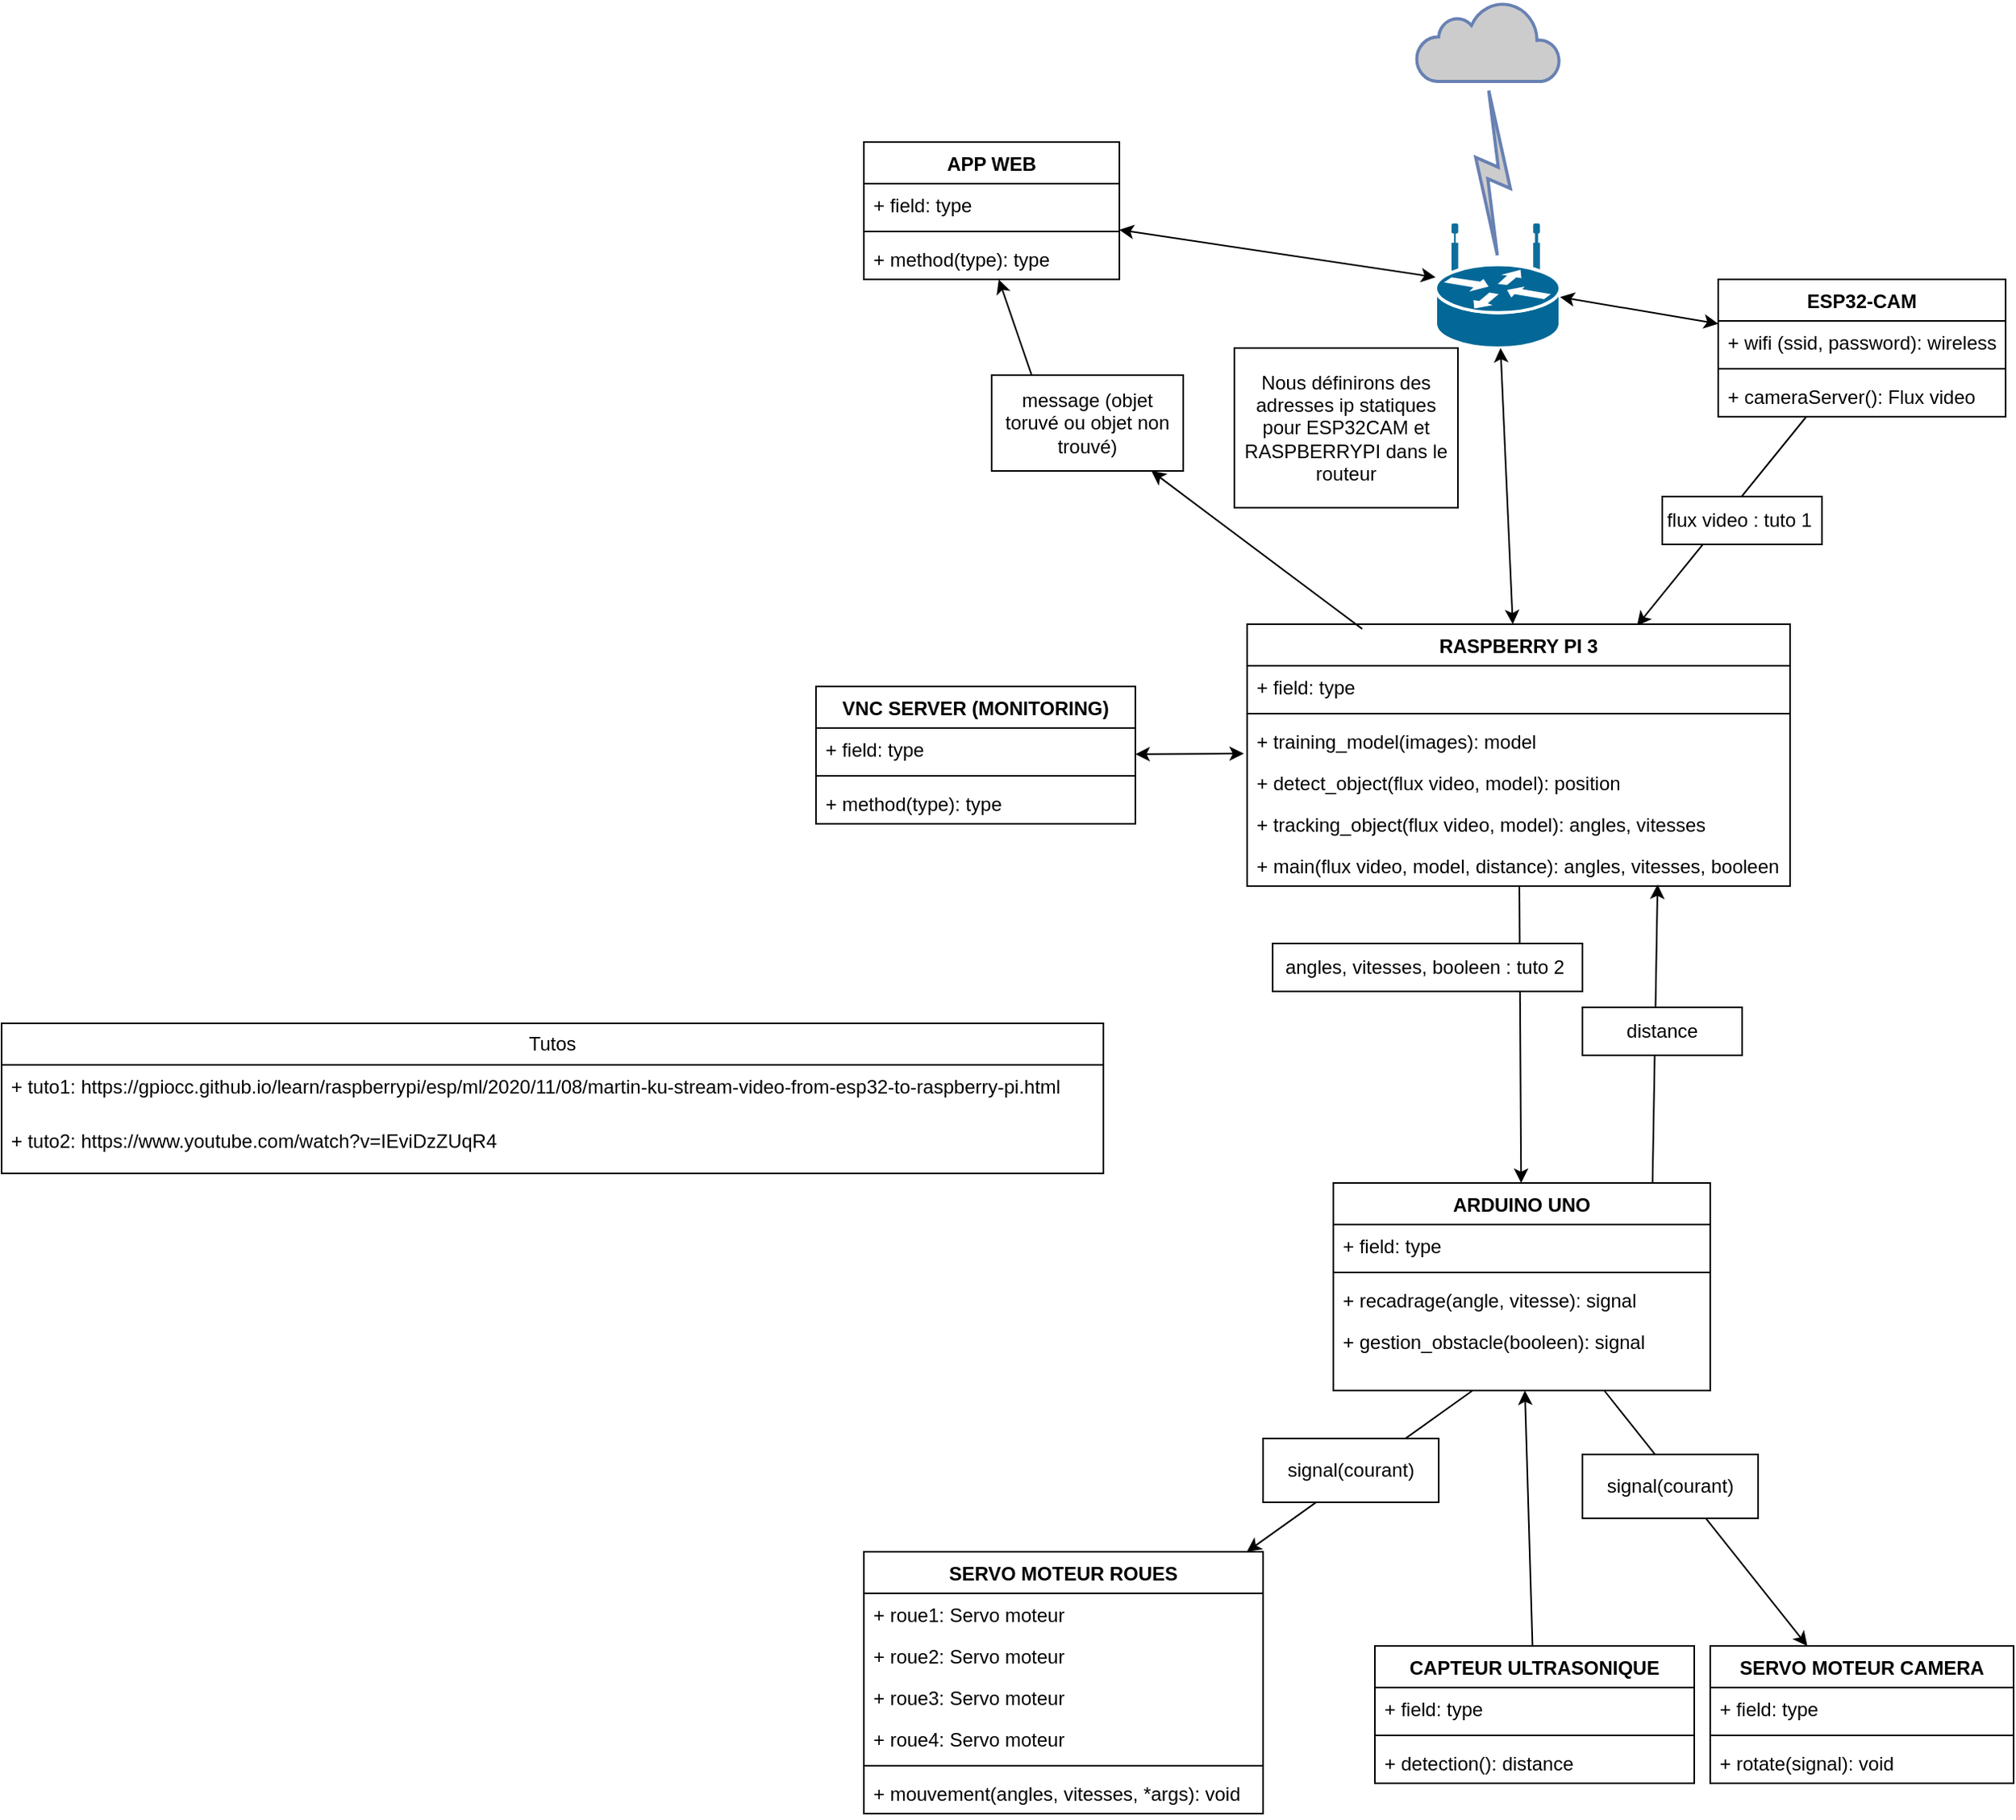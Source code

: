 <mxfile version="24.8.6">
  <diagram name="Page-1" id="rz8NLe0220L3IlLG8fcn">
    <mxGraphModel dx="2191" dy="759" grid="1" gridSize="10" guides="1" tooltips="1" connect="1" arrows="1" fold="1" page="1" pageScale="1" pageWidth="827" pageHeight="1169" math="0" shadow="0">
      <root>
        <mxCell id="0" />
        <mxCell id="1" parent="0" />
        <mxCell id="2tXpgTS_I3I5jOavB6g7-10" value="" style="endArrow=classic;html=1;rounded=0;entryX=0.718;entryY=0.006;entryDx=0;entryDy=0;entryPerimeter=0;" edge="1" parent="1" source="2tXpgTS_I3I5jOavB6g7-16" target="2tXpgTS_I3I5jOavB6g7-12">
          <mxGeometry width="50" height="50" relative="1" as="geometry">
            <mxPoint x="390.204" y="170" as="sourcePoint" />
            <mxPoint x="397.778" y="300" as="targetPoint" />
          </mxGeometry>
        </mxCell>
        <mxCell id="2tXpgTS_I3I5jOavB6g7-11" value="flux video : tuto 1&amp;nbsp;" style="rounded=0;whiteSpace=wrap;html=1;" vertex="1" parent="1">
          <mxGeometry x="590" y="330" width="100" height="30" as="geometry" />
        </mxCell>
        <mxCell id="2tXpgTS_I3I5jOavB6g7-12" value="RASPBERRY PI 3" style="swimlane;fontStyle=1;align=center;verticalAlign=top;childLayout=stackLayout;horizontal=1;startSize=26;horizontalStack=0;resizeParent=1;resizeParentMax=0;resizeLast=0;collapsible=1;marginBottom=0;whiteSpace=wrap;html=1;" vertex="1" parent="1">
          <mxGeometry x="330" y="410" width="340" height="164" as="geometry" />
        </mxCell>
        <mxCell id="2tXpgTS_I3I5jOavB6g7-13" value="+ field: type" style="text;strokeColor=none;fillColor=none;align=left;verticalAlign=top;spacingLeft=4;spacingRight=4;overflow=hidden;rotatable=0;points=[[0,0.5],[1,0.5]];portConstraint=eastwest;whiteSpace=wrap;html=1;" vertex="1" parent="2tXpgTS_I3I5jOavB6g7-12">
          <mxGeometry y="26" width="340" height="26" as="geometry" />
        </mxCell>
        <mxCell id="2tXpgTS_I3I5jOavB6g7-14" value="" style="line;strokeWidth=1;fillColor=none;align=left;verticalAlign=middle;spacingTop=-1;spacingLeft=3;spacingRight=3;rotatable=0;labelPosition=right;points=[];portConstraint=eastwest;strokeColor=inherit;" vertex="1" parent="2tXpgTS_I3I5jOavB6g7-12">
          <mxGeometry y="52" width="340" height="8" as="geometry" />
        </mxCell>
        <mxCell id="2tXpgTS_I3I5jOavB6g7-15" value="+ training_model(images): model" style="text;strokeColor=none;fillColor=none;align=left;verticalAlign=top;spacingLeft=4;spacingRight=4;overflow=hidden;rotatable=0;points=[[0,0.5],[1,0.5]];portConstraint=eastwest;whiteSpace=wrap;html=1;" vertex="1" parent="2tXpgTS_I3I5jOavB6g7-12">
          <mxGeometry y="60" width="340" height="26" as="geometry" />
        </mxCell>
        <mxCell id="2tXpgTS_I3I5jOavB6g7-30" value="+ detect_object(flux video, model): position" style="text;strokeColor=none;fillColor=none;align=left;verticalAlign=top;spacingLeft=4;spacingRight=4;overflow=hidden;rotatable=0;points=[[0,0.5],[1,0.5]];portConstraint=eastwest;whiteSpace=wrap;html=1;" vertex="1" parent="2tXpgTS_I3I5jOavB6g7-12">
          <mxGeometry y="86" width="340" height="26" as="geometry" />
        </mxCell>
        <mxCell id="2tXpgTS_I3I5jOavB6g7-31" value="+ tracking_object(flux video, model): angles, vitesses" style="text;strokeColor=none;fillColor=none;align=left;verticalAlign=top;spacingLeft=4;spacingRight=4;overflow=hidden;rotatable=0;points=[[0,0.5],[1,0.5]];portConstraint=eastwest;whiteSpace=wrap;html=1;" vertex="1" parent="2tXpgTS_I3I5jOavB6g7-12">
          <mxGeometry y="112" width="340" height="26" as="geometry" />
        </mxCell>
        <mxCell id="2tXpgTS_I3I5jOavB6g7-32" value="+ main(flux video, model, distance): angles, vitesses, booleen" style="text;strokeColor=none;fillColor=none;align=left;verticalAlign=top;spacingLeft=4;spacingRight=4;overflow=hidden;rotatable=0;points=[[0,0.5],[1,0.5]];portConstraint=eastwest;whiteSpace=wrap;html=1;" vertex="1" parent="2tXpgTS_I3I5jOavB6g7-12">
          <mxGeometry y="138" width="340" height="26" as="geometry" />
        </mxCell>
        <mxCell id="2tXpgTS_I3I5jOavB6g7-16" value="ESP32-CAM" style="swimlane;fontStyle=1;align=center;verticalAlign=top;childLayout=stackLayout;horizontal=1;startSize=26;horizontalStack=0;resizeParent=1;resizeParentMax=0;resizeLast=0;collapsible=1;marginBottom=0;whiteSpace=wrap;html=1;" vertex="1" parent="1">
          <mxGeometry x="625" y="194" width="180" height="86" as="geometry" />
        </mxCell>
        <mxCell id="2tXpgTS_I3I5jOavB6g7-17" value="+ wifi (ssid, password): wireless" style="text;strokeColor=none;fillColor=none;align=left;verticalAlign=top;spacingLeft=4;spacingRight=4;overflow=hidden;rotatable=0;points=[[0,0.5],[1,0.5]];portConstraint=eastwest;whiteSpace=wrap;html=1;" vertex="1" parent="2tXpgTS_I3I5jOavB6g7-16">
          <mxGeometry y="26" width="180" height="26" as="geometry" />
        </mxCell>
        <mxCell id="2tXpgTS_I3I5jOavB6g7-18" value="" style="line;strokeWidth=1;fillColor=none;align=left;verticalAlign=middle;spacingTop=-1;spacingLeft=3;spacingRight=3;rotatable=0;labelPosition=right;points=[];portConstraint=eastwest;strokeColor=inherit;" vertex="1" parent="2tXpgTS_I3I5jOavB6g7-16">
          <mxGeometry y="52" width="180" height="8" as="geometry" />
        </mxCell>
        <mxCell id="2tXpgTS_I3I5jOavB6g7-19" value="+ cameraServer(): Flux video" style="text;strokeColor=none;fillColor=none;align=left;verticalAlign=top;spacingLeft=4;spacingRight=4;overflow=hidden;rotatable=0;points=[[0,0.5],[1,0.5]];portConstraint=eastwest;whiteSpace=wrap;html=1;" vertex="1" parent="2tXpgTS_I3I5jOavB6g7-16">
          <mxGeometry y="60" width="180" height="26" as="geometry" />
        </mxCell>
        <mxCell id="2tXpgTS_I3I5jOavB6g7-20" value="APP WEB" style="swimlane;fontStyle=1;align=center;verticalAlign=top;childLayout=stackLayout;horizontal=1;startSize=26;horizontalStack=0;resizeParent=1;resizeParentMax=0;resizeLast=0;collapsible=1;marginBottom=0;whiteSpace=wrap;html=1;" vertex="1" parent="1">
          <mxGeometry x="90" y="108" width="160" height="86" as="geometry" />
        </mxCell>
        <mxCell id="2tXpgTS_I3I5jOavB6g7-21" value="+ field: type" style="text;strokeColor=none;fillColor=none;align=left;verticalAlign=top;spacingLeft=4;spacingRight=4;overflow=hidden;rotatable=0;points=[[0,0.5],[1,0.5]];portConstraint=eastwest;whiteSpace=wrap;html=1;" vertex="1" parent="2tXpgTS_I3I5jOavB6g7-20">
          <mxGeometry y="26" width="160" height="26" as="geometry" />
        </mxCell>
        <mxCell id="2tXpgTS_I3I5jOavB6g7-22" value="" style="line;strokeWidth=1;fillColor=none;align=left;verticalAlign=middle;spacingTop=-1;spacingLeft=3;spacingRight=3;rotatable=0;labelPosition=right;points=[];portConstraint=eastwest;strokeColor=inherit;" vertex="1" parent="2tXpgTS_I3I5jOavB6g7-20">
          <mxGeometry y="52" width="160" height="8" as="geometry" />
        </mxCell>
        <mxCell id="2tXpgTS_I3I5jOavB6g7-23" value="+ method(type): type" style="text;strokeColor=none;fillColor=none;align=left;verticalAlign=top;spacingLeft=4;spacingRight=4;overflow=hidden;rotatable=0;points=[[0,0.5],[1,0.5]];portConstraint=eastwest;whiteSpace=wrap;html=1;" vertex="1" parent="2tXpgTS_I3I5jOavB6g7-20">
          <mxGeometry y="60" width="160" height="26" as="geometry" />
        </mxCell>
        <mxCell id="2tXpgTS_I3I5jOavB6g7-24" value="" style="shape=mxgraph.cisco.routers.wireless_router;sketch=0;html=1;pointerEvents=1;dashed=0;fillColor=#036897;strokeColor=#ffffff;strokeWidth=2;verticalLabelPosition=bottom;verticalAlign=top;align=center;outlineConnect=0;" vertex="1" parent="1">
          <mxGeometry x="448" y="160" width="78" height="77" as="geometry" />
        </mxCell>
        <mxCell id="2tXpgTS_I3I5jOavB6g7-26" value="" style="endArrow=classic;startArrow=classic;html=1;rounded=0;" edge="1" parent="1" source="2tXpgTS_I3I5jOavB6g7-20" target="2tXpgTS_I3I5jOavB6g7-24">
          <mxGeometry width="50" height="50" relative="1" as="geometry">
            <mxPoint x="390" y="420" as="sourcePoint" />
            <mxPoint x="440" y="370" as="targetPoint" />
          </mxGeometry>
        </mxCell>
        <mxCell id="2tXpgTS_I3I5jOavB6g7-27" value="" style="endArrow=classic;startArrow=classic;html=1;rounded=0;" edge="1" parent="1" source="2tXpgTS_I3I5jOavB6g7-12" target="2tXpgTS_I3I5jOavB6g7-24">
          <mxGeometry width="50" height="50" relative="1" as="geometry">
            <mxPoint x="390" y="420" as="sourcePoint" />
            <mxPoint x="420" y="320" as="targetPoint" />
          </mxGeometry>
        </mxCell>
        <mxCell id="2tXpgTS_I3I5jOavB6g7-28" value="" style="endArrow=classic;startArrow=classic;html=1;rounded=0;" edge="1" parent="1" source="2tXpgTS_I3I5jOavB6g7-16" target="2tXpgTS_I3I5jOavB6g7-24">
          <mxGeometry width="50" height="50" relative="1" as="geometry">
            <mxPoint x="390" y="420" as="sourcePoint" />
            <mxPoint x="440" y="370" as="targetPoint" />
          </mxGeometry>
        </mxCell>
        <mxCell id="2tXpgTS_I3I5jOavB6g7-29" value="Nous définirons des adresses ip statiques pour ESP32CAM et RASPBERRYPI dans le routeur" style="rounded=0;whiteSpace=wrap;html=1;" vertex="1" parent="1">
          <mxGeometry x="322" y="237" width="140" height="100" as="geometry" />
        </mxCell>
        <mxCell id="2tXpgTS_I3I5jOavB6g7-33" value="" style="html=1;outlineConnect=0;fillColor=#CCCCCC;strokeColor=#6881B3;gradientColor=none;gradientDirection=north;strokeWidth=2;shape=mxgraph.networks.cloud;fontColor=#ffffff;" vertex="1" parent="1">
          <mxGeometry x="436" y="20" width="90" height="50" as="geometry" />
        </mxCell>
        <mxCell id="2tXpgTS_I3I5jOavB6g7-35" value="" style="html=1;outlineConnect=0;fillColor=#CCCCCC;strokeColor=#6881B3;gradientColor=none;gradientDirection=north;strokeWidth=2;shape=mxgraph.networks.comm_link_edge;html=1;rounded=0;entryX=0.5;entryY=1;entryDx=0;entryDy=0;entryPerimeter=0;exitX=0.5;exitY=0.32;exitDx=0;exitDy=0;exitPerimeter=0;" edge="1" parent="1" source="2tXpgTS_I3I5jOavB6g7-24" target="2tXpgTS_I3I5jOavB6g7-33">
          <mxGeometry width="100" height="100" relative="1" as="geometry">
            <mxPoint x="268" y="190" as="sourcePoint" />
            <mxPoint x="368" y="90" as="targetPoint" />
          </mxGeometry>
        </mxCell>
        <mxCell id="2tXpgTS_I3I5jOavB6g7-40" value="ARDUINO UNO" style="swimlane;fontStyle=1;align=center;verticalAlign=top;childLayout=stackLayout;horizontal=1;startSize=26;horizontalStack=0;resizeParent=1;resizeParentMax=0;resizeLast=0;collapsible=1;marginBottom=0;whiteSpace=wrap;html=1;" vertex="1" parent="1">
          <mxGeometry x="384" y="760" width="236" height="130" as="geometry" />
        </mxCell>
        <mxCell id="2tXpgTS_I3I5jOavB6g7-41" value="+ field: type" style="text;strokeColor=none;fillColor=none;align=left;verticalAlign=top;spacingLeft=4;spacingRight=4;overflow=hidden;rotatable=0;points=[[0,0.5],[1,0.5]];portConstraint=eastwest;whiteSpace=wrap;html=1;" vertex="1" parent="2tXpgTS_I3I5jOavB6g7-40">
          <mxGeometry y="26" width="236" height="26" as="geometry" />
        </mxCell>
        <mxCell id="2tXpgTS_I3I5jOavB6g7-42" value="" style="line;strokeWidth=1;fillColor=none;align=left;verticalAlign=middle;spacingTop=-1;spacingLeft=3;spacingRight=3;rotatable=0;labelPosition=right;points=[];portConstraint=eastwest;strokeColor=inherit;" vertex="1" parent="2tXpgTS_I3I5jOavB6g7-40">
          <mxGeometry y="52" width="236" height="8" as="geometry" />
        </mxCell>
        <mxCell id="2tXpgTS_I3I5jOavB6g7-43" value="+ recadrage(angle, vitesse): signal" style="text;strokeColor=none;fillColor=none;align=left;verticalAlign=top;spacingLeft=4;spacingRight=4;overflow=hidden;rotatable=0;points=[[0,0.5],[1,0.5]];portConstraint=eastwest;whiteSpace=wrap;html=1;" vertex="1" parent="2tXpgTS_I3I5jOavB6g7-40">
          <mxGeometry y="60" width="236" height="26" as="geometry" />
        </mxCell>
        <mxCell id="2tXpgTS_I3I5jOavB6g7-66" value="+ gestion_obstacle(booleen): signal" style="text;strokeColor=none;fillColor=none;align=left;verticalAlign=top;spacingLeft=4;spacingRight=4;overflow=hidden;rotatable=0;points=[[0,0.5],[1,0.5]];portConstraint=eastwest;whiteSpace=wrap;html=1;" vertex="1" parent="2tXpgTS_I3I5jOavB6g7-40">
          <mxGeometry y="86" width="236" height="44" as="geometry" />
        </mxCell>
        <mxCell id="2tXpgTS_I3I5jOavB6g7-44" value="SERVO MOTEUR CAMERA" style="swimlane;fontStyle=1;align=center;verticalAlign=top;childLayout=stackLayout;horizontal=1;startSize=26;horizontalStack=0;resizeParent=1;resizeParentMax=0;resizeLast=0;collapsible=1;marginBottom=0;whiteSpace=wrap;html=1;" vertex="1" parent="1">
          <mxGeometry x="620" y="1050" width="190" height="86" as="geometry" />
        </mxCell>
        <mxCell id="2tXpgTS_I3I5jOavB6g7-45" value="+ field: type" style="text;strokeColor=none;fillColor=none;align=left;verticalAlign=top;spacingLeft=4;spacingRight=4;overflow=hidden;rotatable=0;points=[[0,0.5],[1,0.5]];portConstraint=eastwest;whiteSpace=wrap;html=1;" vertex="1" parent="2tXpgTS_I3I5jOavB6g7-44">
          <mxGeometry y="26" width="190" height="26" as="geometry" />
        </mxCell>
        <mxCell id="2tXpgTS_I3I5jOavB6g7-46" value="" style="line;strokeWidth=1;fillColor=none;align=left;verticalAlign=middle;spacingTop=-1;spacingLeft=3;spacingRight=3;rotatable=0;labelPosition=right;points=[];portConstraint=eastwest;strokeColor=inherit;" vertex="1" parent="2tXpgTS_I3I5jOavB6g7-44">
          <mxGeometry y="52" width="190" height="8" as="geometry" />
        </mxCell>
        <mxCell id="2tXpgTS_I3I5jOavB6g7-47" value="+ rotate(signal): void" style="text;strokeColor=none;fillColor=none;align=left;verticalAlign=top;spacingLeft=4;spacingRight=4;overflow=hidden;rotatable=0;points=[[0,0.5],[1,0.5]];portConstraint=eastwest;whiteSpace=wrap;html=1;" vertex="1" parent="2tXpgTS_I3I5jOavB6g7-44">
          <mxGeometry y="60" width="190" height="26" as="geometry" />
        </mxCell>
        <mxCell id="2tXpgTS_I3I5jOavB6g7-48" value="SERVO MOTEUR ROUES" style="swimlane;fontStyle=1;align=center;verticalAlign=top;childLayout=stackLayout;horizontal=1;startSize=26;horizontalStack=0;resizeParent=1;resizeParentMax=0;resizeLast=0;collapsible=1;marginBottom=0;whiteSpace=wrap;html=1;" vertex="1" parent="1">
          <mxGeometry x="90" y="991" width="250" height="164" as="geometry" />
        </mxCell>
        <mxCell id="2tXpgTS_I3I5jOavB6g7-49" value="+ roue1: Servo moteur" style="text;strokeColor=none;fillColor=none;align=left;verticalAlign=top;spacingLeft=4;spacingRight=4;overflow=hidden;rotatable=0;points=[[0,0.5],[1,0.5]];portConstraint=eastwest;whiteSpace=wrap;html=1;" vertex="1" parent="2tXpgTS_I3I5jOavB6g7-48">
          <mxGeometry y="26" width="250" height="26" as="geometry" />
        </mxCell>
        <mxCell id="2tXpgTS_I3I5jOavB6g7-53" value="+ roue2: Servo moteur" style="text;strokeColor=none;fillColor=none;align=left;verticalAlign=top;spacingLeft=4;spacingRight=4;overflow=hidden;rotatable=0;points=[[0,0.5],[1,0.5]];portConstraint=eastwest;whiteSpace=wrap;html=1;" vertex="1" parent="2tXpgTS_I3I5jOavB6g7-48">
          <mxGeometry y="52" width="250" height="26" as="geometry" />
        </mxCell>
        <mxCell id="2tXpgTS_I3I5jOavB6g7-54" value="+ roue3: Servo moteur" style="text;strokeColor=none;fillColor=none;align=left;verticalAlign=top;spacingLeft=4;spacingRight=4;overflow=hidden;rotatable=0;points=[[0,0.5],[1,0.5]];portConstraint=eastwest;whiteSpace=wrap;html=1;" vertex="1" parent="2tXpgTS_I3I5jOavB6g7-48">
          <mxGeometry y="78" width="250" height="26" as="geometry" />
        </mxCell>
        <mxCell id="2tXpgTS_I3I5jOavB6g7-52" value="+ roue4: Servo moteur" style="text;strokeColor=none;fillColor=none;align=left;verticalAlign=top;spacingLeft=4;spacingRight=4;overflow=hidden;rotatable=0;points=[[0,0.5],[1,0.5]];portConstraint=eastwest;whiteSpace=wrap;html=1;" vertex="1" parent="2tXpgTS_I3I5jOavB6g7-48">
          <mxGeometry y="104" width="250" height="26" as="geometry" />
        </mxCell>
        <mxCell id="2tXpgTS_I3I5jOavB6g7-50" value="" style="line;strokeWidth=1;fillColor=none;align=left;verticalAlign=middle;spacingTop=-1;spacingLeft=3;spacingRight=3;rotatable=0;labelPosition=right;points=[];portConstraint=eastwest;strokeColor=inherit;" vertex="1" parent="2tXpgTS_I3I5jOavB6g7-48">
          <mxGeometry y="130" width="250" height="8" as="geometry" />
        </mxCell>
        <mxCell id="2tXpgTS_I3I5jOavB6g7-51" value="+ mouvement(angles, vitesses, *args): void" style="text;strokeColor=none;fillColor=none;align=left;verticalAlign=top;spacingLeft=4;spacingRight=4;overflow=hidden;rotatable=0;points=[[0,0.5],[1,0.5]];portConstraint=eastwest;whiteSpace=wrap;html=1;" vertex="1" parent="2tXpgTS_I3I5jOavB6g7-48">
          <mxGeometry y="138" width="250" height="26" as="geometry" />
        </mxCell>
        <mxCell id="2tXpgTS_I3I5jOavB6g7-55" value="" style="endArrow=classic;html=1;rounded=0;" edge="1" parent="1" source="2tXpgTS_I3I5jOavB6g7-12" target="2tXpgTS_I3I5jOavB6g7-40">
          <mxGeometry width="50" height="50" relative="1" as="geometry">
            <mxPoint x="420" y="430" as="sourcePoint" />
            <mxPoint x="470" y="380" as="targetPoint" />
          </mxGeometry>
        </mxCell>
        <mxCell id="2tXpgTS_I3I5jOavB6g7-56" value="angles, vitesses, booleen : tuto 2&amp;nbsp;" style="rounded=0;whiteSpace=wrap;html=1;" vertex="1" parent="1">
          <mxGeometry x="346" y="610" width="194" height="30" as="geometry" />
        </mxCell>
        <mxCell id="2tXpgTS_I3I5jOavB6g7-57" value="" style="endArrow=classic;html=1;rounded=0;" edge="1" parent="1" source="2tXpgTS_I3I5jOavB6g7-40" target="2tXpgTS_I3I5jOavB6g7-44">
          <mxGeometry width="50" height="50" relative="1" as="geometry">
            <mxPoint x="420" y="430" as="sourcePoint" />
            <mxPoint x="470" y="380" as="targetPoint" />
          </mxGeometry>
        </mxCell>
        <mxCell id="2tXpgTS_I3I5jOavB6g7-58" value="" style="endArrow=classic;html=1;rounded=0;" edge="1" parent="1" source="2tXpgTS_I3I5jOavB6g7-66" target="2tXpgTS_I3I5jOavB6g7-48">
          <mxGeometry width="50" height="50" relative="1" as="geometry">
            <mxPoint x="420" y="430" as="sourcePoint" />
            <mxPoint x="470" y="380" as="targetPoint" />
          </mxGeometry>
        </mxCell>
        <mxCell id="2tXpgTS_I3I5jOavB6g7-59" value="CAPTEUR ULTRASONIQUE" style="swimlane;fontStyle=1;align=center;verticalAlign=top;childLayout=stackLayout;horizontal=1;startSize=26;horizontalStack=0;resizeParent=1;resizeParentMax=0;resizeLast=0;collapsible=1;marginBottom=0;whiteSpace=wrap;html=1;" vertex="1" parent="1">
          <mxGeometry x="410" y="1050" width="200" height="86" as="geometry" />
        </mxCell>
        <mxCell id="2tXpgTS_I3I5jOavB6g7-60" value="+ field: type" style="text;strokeColor=none;fillColor=none;align=left;verticalAlign=top;spacingLeft=4;spacingRight=4;overflow=hidden;rotatable=0;points=[[0,0.5],[1,0.5]];portConstraint=eastwest;whiteSpace=wrap;html=1;" vertex="1" parent="2tXpgTS_I3I5jOavB6g7-59">
          <mxGeometry y="26" width="200" height="26" as="geometry" />
        </mxCell>
        <mxCell id="2tXpgTS_I3I5jOavB6g7-61" value="" style="line;strokeWidth=1;fillColor=none;align=left;verticalAlign=middle;spacingTop=-1;spacingLeft=3;spacingRight=3;rotatable=0;labelPosition=right;points=[];portConstraint=eastwest;strokeColor=inherit;" vertex="1" parent="2tXpgTS_I3I5jOavB6g7-59">
          <mxGeometry y="52" width="200" height="8" as="geometry" />
        </mxCell>
        <mxCell id="2tXpgTS_I3I5jOavB6g7-62" value="+ detection(): distance" style="text;strokeColor=none;fillColor=none;align=left;verticalAlign=top;spacingLeft=4;spacingRight=4;overflow=hidden;rotatable=0;points=[[0,0.5],[1,0.5]];portConstraint=eastwest;whiteSpace=wrap;html=1;" vertex="1" parent="2tXpgTS_I3I5jOavB6g7-59">
          <mxGeometry y="60" width="200" height="26" as="geometry" />
        </mxCell>
        <mxCell id="2tXpgTS_I3I5jOavB6g7-64" value="" style="endArrow=classic;html=1;rounded=0;" edge="1" parent="1" source="2tXpgTS_I3I5jOavB6g7-59" target="2tXpgTS_I3I5jOavB6g7-40">
          <mxGeometry width="50" height="50" relative="1" as="geometry">
            <mxPoint x="420" y="770" as="sourcePoint" />
            <mxPoint x="470" y="720" as="targetPoint" />
          </mxGeometry>
        </mxCell>
        <mxCell id="2tXpgTS_I3I5jOavB6g7-76" value="signal(courant)" style="rounded=0;whiteSpace=wrap;html=1;" vertex="1" parent="1">
          <mxGeometry x="340" y="920" width="110" height="40" as="geometry" />
        </mxCell>
        <mxCell id="2tXpgTS_I3I5jOavB6g7-77" value="signal(courant)" style="rounded=0;whiteSpace=wrap;html=1;" vertex="1" parent="1">
          <mxGeometry x="540" y="930" width="110" height="40" as="geometry" />
        </mxCell>
        <mxCell id="2tXpgTS_I3I5jOavB6g7-80" value="" style="endArrow=classic;html=1;rounded=0;exitX=0.212;exitY=0.018;exitDx=0;exitDy=0;exitPerimeter=0;" edge="1" parent="1" source="2tXpgTS_I3I5jOavB6g7-83" target="2tXpgTS_I3I5jOavB6g7-23">
          <mxGeometry width="50" height="50" relative="1" as="geometry">
            <mxPoint x="420" y="440" as="sourcePoint" />
            <mxPoint x="470" y="390" as="targetPoint" />
          </mxGeometry>
        </mxCell>
        <mxCell id="2tXpgTS_I3I5jOavB6g7-81" value="" style="endArrow=classic;html=1;rounded=0;entryX=0.756;entryY=0.962;entryDx=0;entryDy=0;entryPerimeter=0;exitX=0.847;exitY=0;exitDx=0;exitDy=0;exitPerimeter=0;" edge="1" parent="1" source="2tXpgTS_I3I5jOavB6g7-40" target="2tXpgTS_I3I5jOavB6g7-32">
          <mxGeometry width="50" height="50" relative="1" as="geometry">
            <mxPoint x="500" y="730" as="sourcePoint" />
            <mxPoint x="550" y="680" as="targetPoint" />
          </mxGeometry>
        </mxCell>
        <mxCell id="2tXpgTS_I3I5jOavB6g7-82" value="distance" style="rounded=0;whiteSpace=wrap;html=1;" vertex="1" parent="1">
          <mxGeometry x="540" y="650" width="100" height="30" as="geometry" />
        </mxCell>
        <mxCell id="2tXpgTS_I3I5jOavB6g7-84" value="VNC SERVER (MONITORING)" style="swimlane;fontStyle=1;align=center;verticalAlign=top;childLayout=stackLayout;horizontal=1;startSize=26;horizontalStack=0;resizeParent=1;resizeParentMax=0;resizeLast=0;collapsible=1;marginBottom=0;whiteSpace=wrap;html=1;" vertex="1" parent="1">
          <mxGeometry x="60" y="449" width="200" height="86" as="geometry" />
        </mxCell>
        <mxCell id="2tXpgTS_I3I5jOavB6g7-85" value="+ field: type" style="text;strokeColor=none;fillColor=none;align=left;verticalAlign=top;spacingLeft=4;spacingRight=4;overflow=hidden;rotatable=0;points=[[0,0.5],[1,0.5]];portConstraint=eastwest;whiteSpace=wrap;html=1;" vertex="1" parent="2tXpgTS_I3I5jOavB6g7-84">
          <mxGeometry y="26" width="200" height="26" as="geometry" />
        </mxCell>
        <mxCell id="2tXpgTS_I3I5jOavB6g7-86" value="" style="line;strokeWidth=1;fillColor=none;align=left;verticalAlign=middle;spacingTop=-1;spacingLeft=3;spacingRight=3;rotatable=0;labelPosition=right;points=[];portConstraint=eastwest;strokeColor=inherit;" vertex="1" parent="2tXpgTS_I3I5jOavB6g7-84">
          <mxGeometry y="52" width="200" height="8" as="geometry" />
        </mxCell>
        <mxCell id="2tXpgTS_I3I5jOavB6g7-87" value="+ method(type): type" style="text;strokeColor=none;fillColor=none;align=left;verticalAlign=top;spacingLeft=4;spacingRight=4;overflow=hidden;rotatable=0;points=[[0,0.5],[1,0.5]];portConstraint=eastwest;whiteSpace=wrap;html=1;" vertex="1" parent="2tXpgTS_I3I5jOavB6g7-84">
          <mxGeometry y="60" width="200" height="26" as="geometry" />
        </mxCell>
        <mxCell id="2tXpgTS_I3I5jOavB6g7-88" value="" style="endArrow=classic;startArrow=classic;html=1;rounded=0;entryX=-0.006;entryY=0.808;entryDx=0;entryDy=0;entryPerimeter=0;" edge="1" parent="1" source="2tXpgTS_I3I5jOavB6g7-84" target="2tXpgTS_I3I5jOavB6g7-15">
          <mxGeometry width="50" height="50" relative="1" as="geometry">
            <mxPoint x="340" y="430" as="sourcePoint" />
            <mxPoint x="390" y="380" as="targetPoint" />
          </mxGeometry>
        </mxCell>
        <mxCell id="2tXpgTS_I3I5jOavB6g7-89" value="" style="endArrow=classic;html=1;rounded=0;exitX=0.212;exitY=0.018;exitDx=0;exitDy=0;exitPerimeter=0;" edge="1" parent="1" source="2tXpgTS_I3I5jOavB6g7-12" target="2tXpgTS_I3I5jOavB6g7-83">
          <mxGeometry width="50" height="50" relative="1" as="geometry">
            <mxPoint x="389" y="433" as="sourcePoint" />
            <mxPoint x="181" y="194" as="targetPoint" />
          </mxGeometry>
        </mxCell>
        <mxCell id="2tXpgTS_I3I5jOavB6g7-83" value="message (objet toruvé ou objet non trouvé)" style="rounded=0;whiteSpace=wrap;html=1;" vertex="1" parent="1">
          <mxGeometry x="170" y="254" width="120" height="60" as="geometry" />
        </mxCell>
        <mxCell id="2tXpgTS_I3I5jOavB6g7-93" value="Tutos" style="swimlane;fontStyle=0;childLayout=stackLayout;horizontal=1;startSize=26;fillColor=none;horizontalStack=0;resizeParent=1;resizeParentMax=0;resizeLast=0;collapsible=1;marginBottom=0;whiteSpace=wrap;html=1;" vertex="1" parent="1">
          <mxGeometry x="-450" y="660" width="690" height="94" as="geometry" />
        </mxCell>
        <mxCell id="2tXpgTS_I3I5jOavB6g7-94" value="+ tuto1:&amp;nbsp;https://gpiocc.github.io/learn/raspberrypi/esp/ml/2020/11/08/martin-ku-stream-video-from-esp32-to-raspberry-pi.html" style="text;strokeColor=none;fillColor=none;align=left;verticalAlign=top;spacingLeft=4;spacingRight=4;overflow=hidden;rotatable=0;points=[[0,0.5],[1,0.5]];portConstraint=eastwest;whiteSpace=wrap;html=1;" vertex="1" parent="2tXpgTS_I3I5jOavB6g7-93">
          <mxGeometry y="26" width="690" height="34" as="geometry" />
        </mxCell>
        <mxCell id="2tXpgTS_I3I5jOavB6g7-97" value="+ tuto2:&amp;nbsp;https://www.youtube.com/watch?v=IEviDzZUqR4" style="text;strokeColor=none;fillColor=none;align=left;verticalAlign=top;spacingLeft=4;spacingRight=4;overflow=hidden;rotatable=0;points=[[0,0.5],[1,0.5]];portConstraint=eastwest;whiteSpace=wrap;html=1;" vertex="1" parent="2tXpgTS_I3I5jOavB6g7-93">
          <mxGeometry y="60" width="690" height="34" as="geometry" />
        </mxCell>
      </root>
    </mxGraphModel>
  </diagram>
</mxfile>
